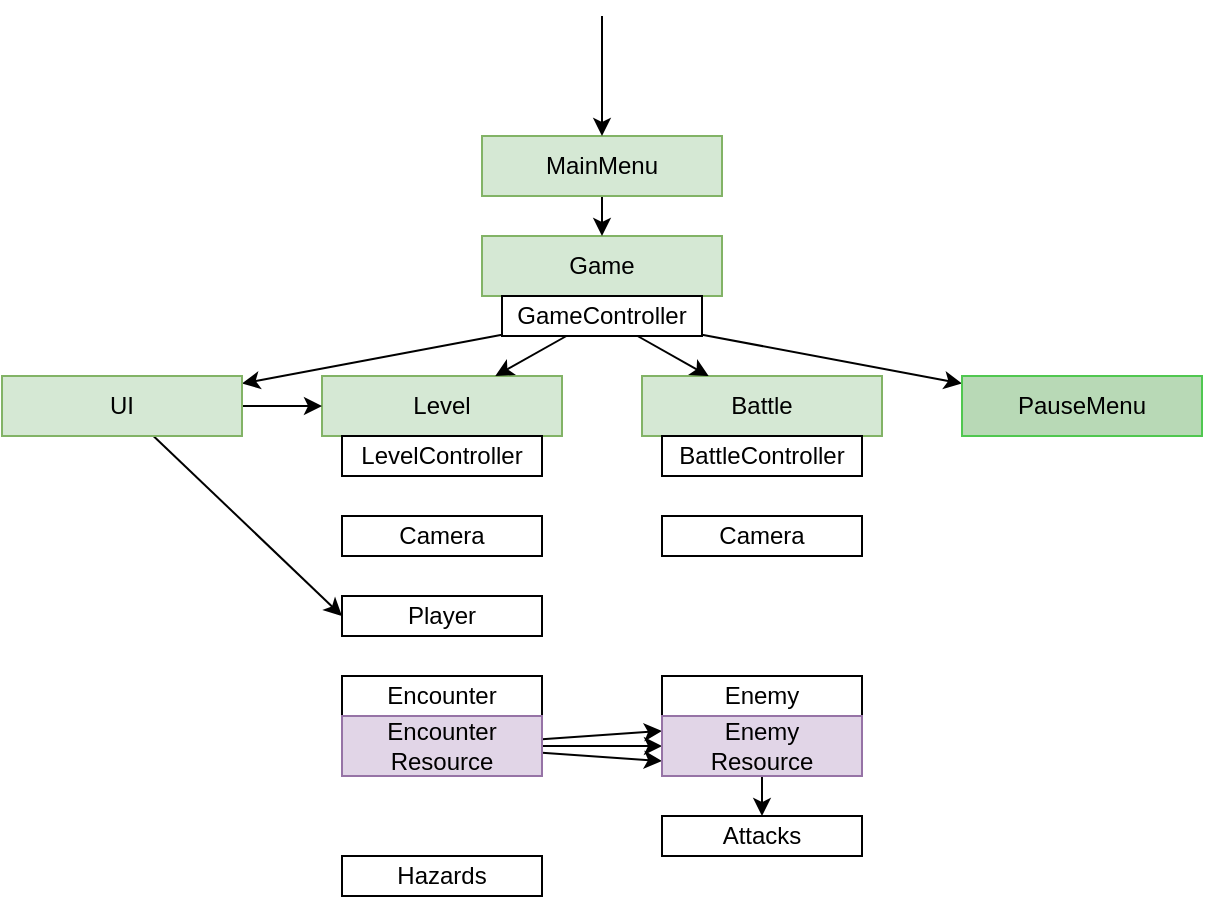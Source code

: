 <mxfile version="13.6.2" type="device"><diagram id="jwIZ4LXnpXlyFatNiHSF" name="Page-1"><mxGraphModel dx="651" dy="1703" grid="1" gridSize="10" guides="1" tooltips="1" connect="1" arrows="1" fold="1" page="1" pageScale="1" pageWidth="850" pageHeight="1100" math="0" shadow="0"><root><mxCell id="0"/><mxCell id="1" parent="0"/><mxCell id="xC8n5maq6DhMmgiGF172-5" value="Battle" style="rounded=0;whiteSpace=wrap;html=1;fillColor=#d5e8d4;strokeColor=#82b366;" vertex="1" parent="1"><mxGeometry x="360" y="120" width="120" height="30" as="geometry"/></mxCell><mxCell id="xC8n5maq6DhMmgiGF172-6" value="Level" style="rounded=0;whiteSpace=wrap;html=1;fillColor=#d5e8d4;strokeColor=#82b366;" vertex="1" parent="1"><mxGeometry x="200" y="120" width="120" height="30" as="geometry"/></mxCell><mxCell id="xC8n5maq6DhMmgiGF172-7" value="Game" style="rounded=0;whiteSpace=wrap;html=1;fillColor=#d5e8d4;strokeColor=#82b366;" vertex="1" parent="1"><mxGeometry x="280" y="50" width="120" height="30" as="geometry"/></mxCell><mxCell id="xC8n5maq6DhMmgiGF172-26" style="edgeStyle=none;rounded=0;orthogonalLoop=1;jettySize=auto;html=1;" edge="1" parent="1" source="xC8n5maq6DhMmgiGF172-8" target="xC8n5maq6DhMmgiGF172-5"><mxGeometry relative="1" as="geometry"/></mxCell><mxCell id="xC8n5maq6DhMmgiGF172-27" style="edgeStyle=none;rounded=0;orthogonalLoop=1;jettySize=auto;html=1;" edge="1" parent="1" source="xC8n5maq6DhMmgiGF172-8" target="xC8n5maq6DhMmgiGF172-6"><mxGeometry relative="1" as="geometry"/></mxCell><mxCell id="xC8n5maq6DhMmgiGF172-40" style="edgeStyle=none;rounded=0;orthogonalLoop=1;jettySize=auto;html=1;" edge="1" parent="1" source="xC8n5maq6DhMmgiGF172-8" target="xC8n5maq6DhMmgiGF172-39"><mxGeometry relative="1" as="geometry"/></mxCell><mxCell id="xC8n5maq6DhMmgiGF172-41" style="edgeStyle=none;rounded=0;orthogonalLoop=1;jettySize=auto;html=1;" edge="1" parent="1" source="xC8n5maq6DhMmgiGF172-8" target="xC8n5maq6DhMmgiGF172-38"><mxGeometry relative="1" as="geometry"/></mxCell><mxCell id="xC8n5maq6DhMmgiGF172-8" value="GameController" style="rounded=0;whiteSpace=wrap;html=1;" vertex="1" parent="1"><mxGeometry x="290" y="80" width="100" height="20" as="geometry"/></mxCell><mxCell id="xC8n5maq6DhMmgiGF172-9" value="BattleController" style="rounded=0;whiteSpace=wrap;html=1;" vertex="1" parent="1"><mxGeometry x="370" y="150" width="100" height="20" as="geometry"/></mxCell><mxCell id="xC8n5maq6DhMmgiGF172-10" value="LevelController" style="rounded=0;whiteSpace=wrap;html=1;" vertex="1" parent="1"><mxGeometry x="210" y="150" width="100" height="20" as="geometry"/></mxCell><mxCell id="xC8n5maq6DhMmgiGF172-11" value="Encounter" style="rounded=0;whiteSpace=wrap;html=1;" vertex="1" parent="1"><mxGeometry x="210" y="270" width="100" height="20" as="geometry"/></mxCell><mxCell id="xC8n5maq6DhMmgiGF172-12" value="Enemy" style="rounded=0;whiteSpace=wrap;html=1;" vertex="1" parent="1"><mxGeometry x="370" y="270" width="100" height="20" as="geometry"/></mxCell><mxCell id="xC8n5maq6DhMmgiGF172-22" style="edgeStyle=none;rounded=0;orthogonalLoop=1;jettySize=auto;html=1;entryX=0;entryY=0.25;entryDx=0;entryDy=0;" edge="1" parent="1" source="xC8n5maq6DhMmgiGF172-14" target="xC8n5maq6DhMmgiGF172-16"><mxGeometry relative="1" as="geometry"/></mxCell><mxCell id="xC8n5maq6DhMmgiGF172-34" style="edgeStyle=none;rounded=0;orthogonalLoop=1;jettySize=auto;html=1;entryX=0;entryY=0.75;entryDx=0;entryDy=0;" edge="1" parent="1" source="xC8n5maq6DhMmgiGF172-14" target="xC8n5maq6DhMmgiGF172-16"><mxGeometry relative="1" as="geometry"/></mxCell><mxCell id="xC8n5maq6DhMmgiGF172-35" style="edgeStyle=none;rounded=0;orthogonalLoop=1;jettySize=auto;html=1;entryX=0;entryY=0.5;entryDx=0;entryDy=0;" edge="1" parent="1" source="xC8n5maq6DhMmgiGF172-14" target="xC8n5maq6DhMmgiGF172-16"><mxGeometry relative="1" as="geometry"/></mxCell><mxCell id="xC8n5maq6DhMmgiGF172-14" value="Encounter&lt;br&gt;Resource" style="rounded=0;whiteSpace=wrap;html=1;fillColor=#e1d5e7;strokeColor=#9673a6;" vertex="1" parent="1"><mxGeometry x="210" y="290" width="100" height="30" as="geometry"/></mxCell><mxCell id="xC8n5maq6DhMmgiGF172-23" style="edgeStyle=none;rounded=0;orthogonalLoop=1;jettySize=auto;html=1;" edge="1" parent="1" source="xC8n5maq6DhMmgiGF172-16" target="xC8n5maq6DhMmgiGF172-19"><mxGeometry relative="1" as="geometry"/></mxCell><mxCell id="xC8n5maq6DhMmgiGF172-16" value="Enemy&lt;br&gt;Resource" style="rounded=0;whiteSpace=wrap;html=1;fillColor=#e1d5e7;strokeColor=#9673a6;" vertex="1" parent="1"><mxGeometry x="370" y="290" width="100" height="30" as="geometry"/></mxCell><mxCell id="xC8n5maq6DhMmgiGF172-17" value="Player" style="rounded=0;whiteSpace=wrap;html=1;" vertex="1" parent="1"><mxGeometry x="210" y="230" width="100" height="20" as="geometry"/></mxCell><mxCell id="xC8n5maq6DhMmgiGF172-19" value="Attacks" style="rounded=0;whiteSpace=wrap;html=1;" vertex="1" parent="1"><mxGeometry x="370" y="340" width="100" height="20" as="geometry"/></mxCell><mxCell id="xC8n5maq6DhMmgiGF172-24" value="Camera" style="rounded=0;whiteSpace=wrap;html=1;" vertex="1" parent="1"><mxGeometry x="210" y="190" width="100" height="20" as="geometry"/></mxCell><mxCell id="xC8n5maq6DhMmgiGF172-25" value="Camera" style="rounded=0;whiteSpace=wrap;html=1;" vertex="1" parent="1"><mxGeometry x="370" y="190" width="100" height="20" as="geometry"/></mxCell><mxCell id="xC8n5maq6DhMmgiGF172-29" style="edgeStyle=none;rounded=0;orthogonalLoop=1;jettySize=auto;html=1;" edge="1" parent="1" source="xC8n5maq6DhMmgiGF172-28" target="xC8n5maq6DhMmgiGF172-7"><mxGeometry relative="1" as="geometry"/></mxCell><mxCell id="xC8n5maq6DhMmgiGF172-28" value="MainMenu" style="rounded=0;whiteSpace=wrap;html=1;fillColor=#d5e8d4;strokeColor=#82b366;" vertex="1" parent="1"><mxGeometry x="280" width="120" height="30" as="geometry"/></mxCell><mxCell id="xC8n5maq6DhMmgiGF172-33" style="edgeStyle=none;rounded=0;orthogonalLoop=1;jettySize=auto;html=1;" edge="1" parent="1" target="xC8n5maq6DhMmgiGF172-28"><mxGeometry relative="1" as="geometry"><mxPoint x="340" y="-60" as="sourcePoint"/></mxGeometry></mxCell><mxCell id="xC8n5maq6DhMmgiGF172-38" value="PauseMenu" style="rounded=0;whiteSpace=wrap;html=1;strokeColor=#50C750;fillColor=#B8D9B6;" vertex="1" parent="1"><mxGeometry x="520" y="120" width="120" height="30" as="geometry"/></mxCell><mxCell id="xC8n5maq6DhMmgiGF172-43" style="edgeStyle=none;rounded=0;orthogonalLoop=1;jettySize=auto;html=1;" edge="1" parent="1" source="xC8n5maq6DhMmgiGF172-39" target="xC8n5maq6DhMmgiGF172-6"><mxGeometry relative="1" as="geometry"/></mxCell><mxCell id="xC8n5maq6DhMmgiGF172-44" style="edgeStyle=none;rounded=0;orthogonalLoop=1;jettySize=auto;html=1;entryX=0;entryY=0.5;entryDx=0;entryDy=0;" edge="1" parent="1" source="xC8n5maq6DhMmgiGF172-39" target="xC8n5maq6DhMmgiGF172-17"><mxGeometry relative="1" as="geometry"/></mxCell><mxCell id="xC8n5maq6DhMmgiGF172-39" value="UI" style="rounded=0;whiteSpace=wrap;html=1;fillColor=#d5e8d4;strokeColor=#82b366;" vertex="1" parent="1"><mxGeometry x="40" y="120" width="120" height="30" as="geometry"/></mxCell><mxCell id="xC8n5maq6DhMmgiGF172-42" value="Hazards" style="rounded=0;whiteSpace=wrap;html=1;" vertex="1" parent="1"><mxGeometry x="210" y="360" width="100" height="20" as="geometry"/></mxCell></root></mxGraphModel></diagram></mxfile>